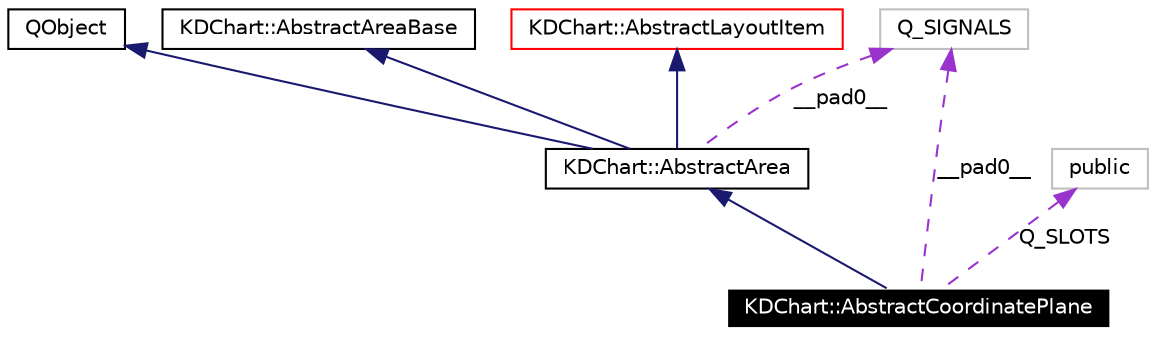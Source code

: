 digraph G
{
  edge [fontname="Helvetica",fontsize=10,labelfontname="Helvetica",labelfontsize=10];
  node [fontname="Helvetica",fontsize=10,shape=record];
  Node164 [label="KDChart::AbstractCoordinatePlane",height=0.2,width=0.4,color="white", fillcolor="black", style="filled" fontcolor="white"];
  Node165 -> Node164 [dir=back,color="midnightblue",fontsize=10,style="solid",fontname="Helvetica"];
  Node165 [label="KDChart::AbstractArea",height=0.2,width=0.4,color="black",URL="$class_k_d_chart_1_1_abstract_area.html"];
  Node166 -> Node165 [dir=back,color="midnightblue",fontsize=10,style="solid",fontname="Helvetica"];
  Node166 [label="QObject",height=0.2,width=0.4,color="black",URL="$class_q_object.html"];
  Node167 -> Node165 [dir=back,color="midnightblue",fontsize=10,style="solid",fontname="Helvetica"];
  Node167 [label="KDChart::AbstractAreaBase",height=0.2,width=0.4,color="black",URL="$class_k_d_chart_1_1_abstract_area_base.html"];
  Node168 -> Node165 [dir=back,color="midnightblue",fontsize=10,style="solid",fontname="Helvetica"];
  Node168 [label="KDChart::AbstractLayoutItem",height=0.2,width=0.4,color="red",URL="$class_k_d_chart_1_1_abstract_layout_item.html"];
  Node172 -> Node165 [dir=back,color="darkorchid3",fontsize=10,style="dashed",label="__pad0__",fontname="Helvetica"];
  Node172 [label="Q_SIGNALS",height=0.2,width=0.4,color="grey75"];
  Node172 -> Node164 [dir=back,color="darkorchid3",fontsize=10,style="dashed",label="__pad0__",fontname="Helvetica"];
  Node173 -> Node164 [dir=back,color="darkorchid3",fontsize=10,style="dashed",label="Q_SLOTS",fontname="Helvetica"];
  Node173 [label="public",height=0.2,width=0.4,color="grey75"];
}
